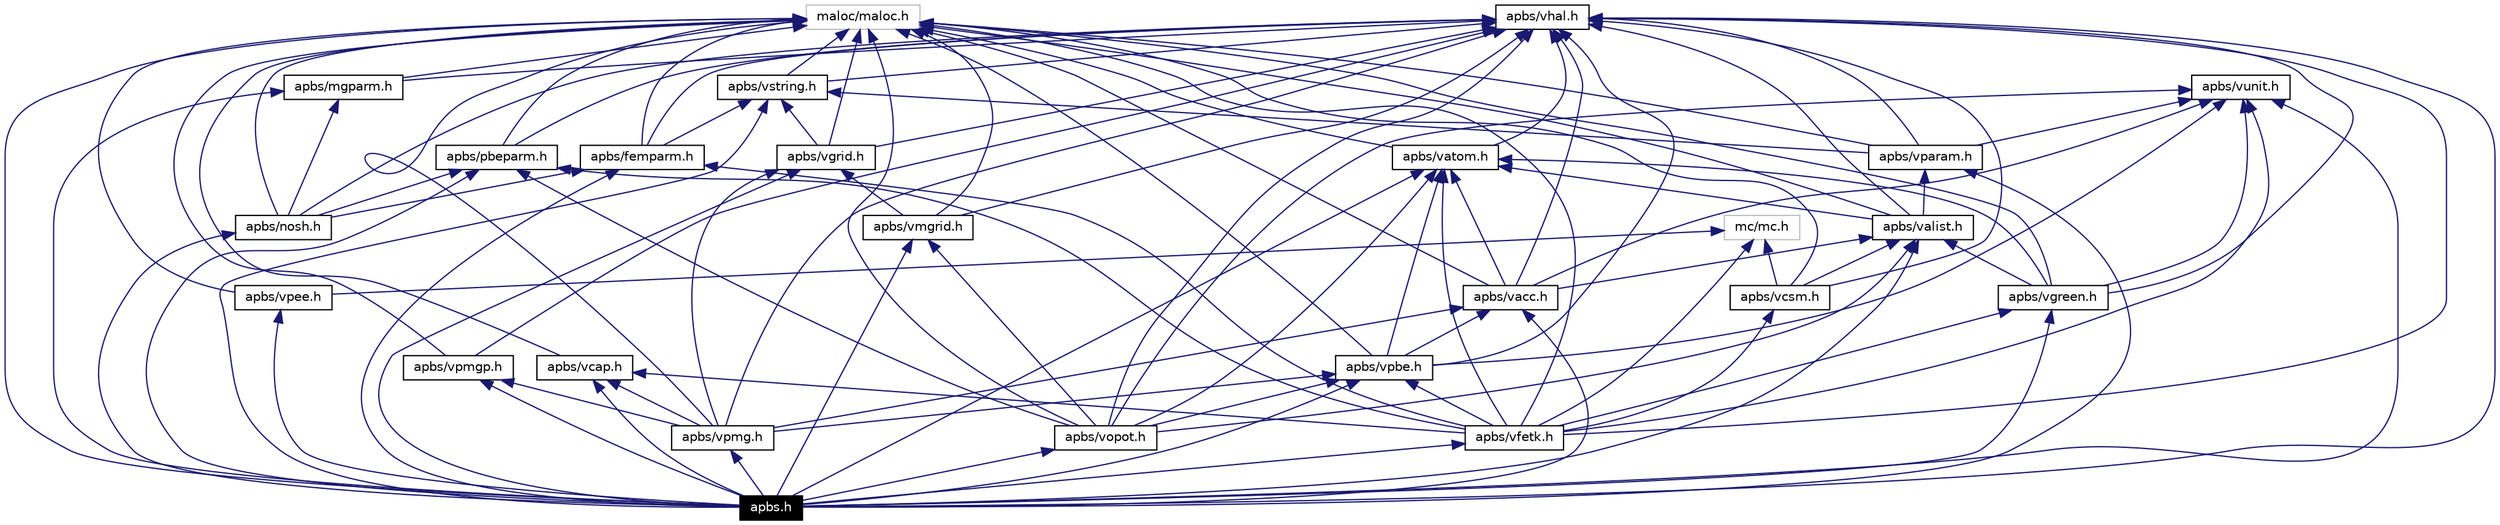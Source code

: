 digraph inheritance
{
  Node0 [shape="box",label="apbs.h",fontsize=10,height=0.2,width=0.4,fontname="Helvetica",color="black",style="filled" fontcolor="white"];
  Node1 -> Node0 [dir=back,color="midnightblue",fontsize=10,style="solid",fontname="Helvetica"];
  Node1 [shape="box",label="maloc/maloc.h",fontsize=10,height=0.2,width=0.4,fontname="Helvetica",color="grey75"];
  Node2 -> Node0 [dir=back,color="midnightblue",fontsize=10,style="solid",fontname="Helvetica"];
  Node2 [shape="box",label="apbs/femparm.h",fontsize=10,height=0.2,width=0.4,fontname="Helvetica",color="black",URL="$femparm_8h.html"];
  Node1 -> Node2 [dir=back,color="midnightblue",fontsize=10,style="solid",fontname="Helvetica"];
  Node3 -> Node2 [dir=back,color="midnightblue",fontsize=10,style="solid",fontname="Helvetica"];
  Node3 [shape="box",label="apbs/vhal.h",fontsize=10,height=0.2,width=0.4,fontname="Helvetica",color="black",URL="$vhal_8h.html"];
  Node4 -> Node2 [dir=back,color="midnightblue",fontsize=10,style="solid",fontname="Helvetica"];
  Node4 [shape="box",label="apbs/vstring.h",fontsize=10,height=0.2,width=0.4,fontname="Helvetica",color="black",URL="$vstring_8h.html"];
  Node1 -> Node4 [dir=back,color="midnightblue",fontsize=10,style="solid",fontname="Helvetica"];
  Node3 -> Node4 [dir=back,color="midnightblue",fontsize=10,style="solid",fontname="Helvetica"];
  Node5 -> Node0 [dir=back,color="midnightblue",fontsize=10,style="solid",fontname="Helvetica"];
  Node5 [shape="box",label="apbs/mgparm.h",fontsize=10,height=0.2,width=0.4,fontname="Helvetica",color="black",URL="$mgparm_8h.html"];
  Node1 -> Node5 [dir=back,color="midnightblue",fontsize=10,style="solid",fontname="Helvetica"];
  Node3 -> Node5 [dir=back,color="midnightblue",fontsize=10,style="solid",fontname="Helvetica"];
  Node6 -> Node0 [dir=back,color="midnightblue",fontsize=10,style="solid",fontname="Helvetica"];
  Node6 [shape="box",label="apbs/nosh.h",fontsize=10,height=0.2,width=0.4,fontname="Helvetica",color="black",URL="$nosh_8h.html"];
  Node1 -> Node6 [dir=back,color="midnightblue",fontsize=10,style="solid",fontname="Helvetica"];
  Node3 -> Node6 [dir=back,color="midnightblue",fontsize=10,style="solid",fontname="Helvetica"];
  Node7 -> Node6 [dir=back,color="midnightblue",fontsize=10,style="solid",fontname="Helvetica"];
  Node7 [shape="box",label="apbs/pbeparm.h",fontsize=10,height=0.2,width=0.4,fontname="Helvetica",color="black",URL="$pbeparm_8h.html"];
  Node1 -> Node7 [dir=back,color="midnightblue",fontsize=10,style="solid",fontname="Helvetica"];
  Node3 -> Node7 [dir=back,color="midnightblue",fontsize=10,style="solid",fontname="Helvetica"];
  Node5 -> Node6 [dir=back,color="midnightblue",fontsize=10,style="solid",fontname="Helvetica"];
  Node2 -> Node6 [dir=back,color="midnightblue",fontsize=10,style="solid",fontname="Helvetica"];
  Node7 -> Node0 [dir=back,color="midnightblue",fontsize=10,style="solid",fontname="Helvetica"];
  Node8 -> Node0 [dir=back,color="midnightblue",fontsize=10,style="solid",fontname="Helvetica"];
  Node8 [shape="box",label="apbs/vacc.h",fontsize=10,height=0.2,width=0.4,fontname="Helvetica",color="black",URL="$vacc_8h.html"];
  Node1 -> Node8 [dir=back,color="midnightblue",fontsize=10,style="solid",fontname="Helvetica"];
  Node3 -> Node8 [dir=back,color="midnightblue",fontsize=10,style="solid",fontname="Helvetica"];
  Node9 -> Node8 [dir=back,color="midnightblue",fontsize=10,style="solid",fontname="Helvetica"];
  Node9 [shape="box",label="apbs/valist.h",fontsize=10,height=0.2,width=0.4,fontname="Helvetica",color="black",URL="$valist_8h.html"];
  Node1 -> Node9 [dir=back,color="midnightblue",fontsize=10,style="solid",fontname="Helvetica"];
  Node3 -> Node9 [dir=back,color="midnightblue",fontsize=10,style="solid",fontname="Helvetica"];
  Node10 -> Node9 [dir=back,color="midnightblue",fontsize=10,style="solid",fontname="Helvetica"];
  Node10 [shape="box",label="apbs/vatom.h",fontsize=10,height=0.2,width=0.4,fontname="Helvetica",color="black",URL="$vatom_8h.html"];
  Node1 -> Node10 [dir=back,color="midnightblue",fontsize=10,style="solid",fontname="Helvetica"];
  Node3 -> Node10 [dir=back,color="midnightblue",fontsize=10,style="solid",fontname="Helvetica"];
  Node11 -> Node9 [dir=back,color="midnightblue",fontsize=10,style="solid",fontname="Helvetica"];
  Node11 [shape="box",label="apbs/vparam.h",fontsize=10,height=0.2,width=0.4,fontname="Helvetica",color="black",URL="$vparam_8h.html"];
  Node1 -> Node11 [dir=back,color="midnightblue",fontsize=10,style="solid",fontname="Helvetica"];
  Node3 -> Node11 [dir=back,color="midnightblue",fontsize=10,style="solid",fontname="Helvetica"];
  Node12 -> Node11 [dir=back,color="midnightblue",fontsize=10,style="solid",fontname="Helvetica"];
  Node12 [shape="box",label="apbs/vunit.h",fontsize=10,height=0.2,width=0.4,fontname="Helvetica",color="black",URL="$vunit_8h.html"];
  Node4 -> Node11 [dir=back,color="midnightblue",fontsize=10,style="solid",fontname="Helvetica"];
  Node10 -> Node8 [dir=back,color="midnightblue",fontsize=10,style="solid",fontname="Helvetica"];
  Node12 -> Node8 [dir=back,color="midnightblue",fontsize=10,style="solid",fontname="Helvetica"];
  Node9 -> Node0 [dir=back,color="midnightblue",fontsize=10,style="solid",fontname="Helvetica"];
  Node10 -> Node0 [dir=back,color="midnightblue",fontsize=10,style="solid",fontname="Helvetica"];
  Node13 -> Node0 [dir=back,color="midnightblue",fontsize=10,style="solid",fontname="Helvetica"];
  Node13 [shape="box",label="apbs/vcap.h",fontsize=10,height=0.2,width=0.4,fontname="Helvetica",color="black",URL="$vcap_8h.html"];
  Node1 -> Node13 [dir=back,color="midnightblue",fontsize=10,style="solid",fontname="Helvetica"];
  Node14 -> Node0 [dir=back,color="midnightblue",fontsize=10,style="solid",fontname="Helvetica"];
  Node14 [shape="box",label="apbs/vgreen.h",fontsize=10,height=0.2,width=0.4,fontname="Helvetica",color="black",URL="$vgreen_8h.html"];
  Node1 -> Node14 [dir=back,color="midnightblue",fontsize=10,style="solid",fontname="Helvetica"];
  Node3 -> Node14 [dir=back,color="midnightblue",fontsize=10,style="solid",fontname="Helvetica"];
  Node12 -> Node14 [dir=back,color="midnightblue",fontsize=10,style="solid",fontname="Helvetica"];
  Node10 -> Node14 [dir=back,color="midnightblue",fontsize=10,style="solid",fontname="Helvetica"];
  Node9 -> Node14 [dir=back,color="midnightblue",fontsize=10,style="solid",fontname="Helvetica"];
  Node3 -> Node0 [dir=back,color="midnightblue",fontsize=10,style="solid",fontname="Helvetica"];
  Node15 -> Node0 [dir=back,color="midnightblue",fontsize=10,style="solid",fontname="Helvetica"];
  Node15 [shape="box",label="apbs/vpbe.h",fontsize=10,height=0.2,width=0.4,fontname="Helvetica",color="black",URL="$vpbe_8h.html"];
  Node1 -> Node15 [dir=back,color="midnightblue",fontsize=10,style="solid",fontname="Helvetica"];
  Node3 -> Node15 [dir=back,color="midnightblue",fontsize=10,style="solid",fontname="Helvetica"];
  Node12 -> Node15 [dir=back,color="midnightblue",fontsize=10,style="solid",fontname="Helvetica"];
  Node10 -> Node15 [dir=back,color="midnightblue",fontsize=10,style="solid",fontname="Helvetica"];
  Node8 -> Node15 [dir=back,color="midnightblue",fontsize=10,style="solid",fontname="Helvetica"];
  Node4 -> Node0 [dir=back,color="midnightblue",fontsize=10,style="solid",fontname="Helvetica"];
  Node12 -> Node0 [dir=back,color="midnightblue",fontsize=10,style="solid",fontname="Helvetica"];
  Node11 -> Node0 [dir=back,color="midnightblue",fontsize=10,style="solid",fontname="Helvetica"];
  Node16 -> Node0 [dir=back,color="midnightblue",fontsize=10,style="solid",fontname="Helvetica"];
  Node16 [shape="box",label="apbs/vgrid.h",fontsize=10,height=0.2,width=0.4,fontname="Helvetica",color="black",URL="$vgrid_8h.html"];
  Node1 -> Node16 [dir=back,color="midnightblue",fontsize=10,style="solid",fontname="Helvetica"];
  Node3 -> Node16 [dir=back,color="midnightblue",fontsize=10,style="solid",fontname="Helvetica"];
  Node4 -> Node16 [dir=back,color="midnightblue",fontsize=10,style="solid",fontname="Helvetica"];
  Node17 -> Node0 [dir=back,color="midnightblue",fontsize=10,style="solid",fontname="Helvetica"];
  Node17 [shape="box",label="apbs/vmgrid.h",fontsize=10,height=0.2,width=0.4,fontname="Helvetica",color="black",URL="$vmgrid_8h.html"];
  Node1 -> Node17 [dir=back,color="midnightblue",fontsize=10,style="solid",fontname="Helvetica"];
  Node3 -> Node17 [dir=back,color="midnightblue",fontsize=10,style="solid",fontname="Helvetica"];
  Node16 -> Node17 [dir=back,color="midnightblue",fontsize=10,style="solid",fontname="Helvetica"];
  Node18 -> Node0 [dir=back,color="midnightblue",fontsize=10,style="solid",fontname="Helvetica"];
  Node18 [shape="box",label="apbs/vopot.h",fontsize=10,height=0.2,width=0.4,fontname="Helvetica",color="black",URL="$vopot_8h.html"];
  Node1 -> Node18 [dir=back,color="midnightblue",fontsize=10,style="solid",fontname="Helvetica"];
  Node3 -> Node18 [dir=back,color="midnightblue",fontsize=10,style="solid",fontname="Helvetica"];
  Node10 -> Node18 [dir=back,color="midnightblue",fontsize=10,style="solid",fontname="Helvetica"];
  Node9 -> Node18 [dir=back,color="midnightblue",fontsize=10,style="solid",fontname="Helvetica"];
  Node17 -> Node18 [dir=back,color="midnightblue",fontsize=10,style="solid",fontname="Helvetica"];
  Node12 -> Node18 [dir=back,color="midnightblue",fontsize=10,style="solid",fontname="Helvetica"];
  Node15 -> Node18 [dir=back,color="midnightblue",fontsize=10,style="solid",fontname="Helvetica"];
  Node7 -> Node18 [dir=back,color="midnightblue",fontsize=10,style="solid",fontname="Helvetica"];
  Node19 -> Node0 [dir=back,color="midnightblue",fontsize=10,style="solid",fontname="Helvetica"];
  Node19 [shape="box",label="apbs/vpmg.h",fontsize=10,height=0.2,width=0.4,fontname="Helvetica",color="black",URL="$vpmg_8h.html"];
  Node1 -> Node19 [dir=back,color="midnightblue",fontsize=10,style="solid",fontname="Helvetica"];
  Node3 -> Node19 [dir=back,color="midnightblue",fontsize=10,style="solid",fontname="Helvetica"];
  Node20 -> Node19 [dir=back,color="midnightblue",fontsize=10,style="solid",fontname="Helvetica"];
  Node20 [shape="box",label="apbs/vpmgp.h",fontsize=10,height=0.2,width=0.4,fontname="Helvetica",color="black",URL="$vpmgp_8h.html"];
  Node1 -> Node20 [dir=back,color="midnightblue",fontsize=10,style="solid",fontname="Helvetica"];
  Node3 -> Node20 [dir=back,color="midnightblue",fontsize=10,style="solid",fontname="Helvetica"];
  Node8 -> Node19 [dir=back,color="midnightblue",fontsize=10,style="solid",fontname="Helvetica"];
  Node13 -> Node19 [dir=back,color="midnightblue",fontsize=10,style="solid",fontname="Helvetica"];
  Node15 -> Node19 [dir=back,color="midnightblue",fontsize=10,style="solid",fontname="Helvetica"];
  Node16 -> Node19 [dir=back,color="midnightblue",fontsize=10,style="solid",fontname="Helvetica"];
  Node20 -> Node0 [dir=back,color="midnightblue",fontsize=10,style="solid",fontname="Helvetica"];
  Node21 -> Node0 [dir=back,color="midnightblue",fontsize=10,style="solid",fontname="Helvetica"];
  Node21 [shape="box",label="apbs/vfetk.h",fontsize=10,height=0.2,width=0.4,fontname="Helvetica",color="black",URL="$vfetk_8h.html"];
  Node1 -> Node21 [dir=back,color="midnightblue",fontsize=10,style="solid",fontname="Helvetica"];
  Node22 -> Node21 [dir=back,color="midnightblue",fontsize=10,style="solid",fontname="Helvetica"];
  Node22 [shape="box",label="mc/mc.h",fontsize=10,height=0.2,width=0.4,fontname="Helvetica",color="grey75"];
  Node3 -> Node21 [dir=back,color="midnightblue",fontsize=10,style="solid",fontname="Helvetica"];
  Node10 -> Node21 [dir=back,color="midnightblue",fontsize=10,style="solid",fontname="Helvetica"];
  Node23 -> Node21 [dir=back,color="midnightblue",fontsize=10,style="solid",fontname="Helvetica"];
  Node23 [shape="box",label="apbs/vcsm.h",fontsize=10,height=0.2,width=0.4,fontname="Helvetica",color="black",URL="$vcsm_8h.html"];
  Node1 -> Node23 [dir=back,color="midnightblue",fontsize=10,style="solid",fontname="Helvetica"];
  Node3 -> Node23 [dir=back,color="midnightblue",fontsize=10,style="solid",fontname="Helvetica"];
  Node9 -> Node23 [dir=back,color="midnightblue",fontsize=10,style="solid",fontname="Helvetica"];
  Node22 -> Node23 [dir=back,color="midnightblue",fontsize=10,style="solid",fontname="Helvetica"];
  Node15 -> Node21 [dir=back,color="midnightblue",fontsize=10,style="solid",fontname="Helvetica"];
  Node12 -> Node21 [dir=back,color="midnightblue",fontsize=10,style="solid",fontname="Helvetica"];
  Node14 -> Node21 [dir=back,color="midnightblue",fontsize=10,style="solid",fontname="Helvetica"];
  Node13 -> Node21 [dir=back,color="midnightblue",fontsize=10,style="solid",fontname="Helvetica"];
  Node7 -> Node21 [dir=back,color="midnightblue",fontsize=10,style="solid",fontname="Helvetica"];
  Node2 -> Node21 [dir=back,color="midnightblue",fontsize=10,style="solid",fontname="Helvetica"];
  Node24 -> Node0 [dir=back,color="midnightblue",fontsize=10,style="solid",fontname="Helvetica"];
  Node24 [shape="box",label="apbs/vpee.h",fontsize=10,height=0.2,width=0.4,fontname="Helvetica",color="black",URL="$vpee_8h.html"];
  Node1 -> Node24 [dir=back,color="midnightblue",fontsize=10,style="solid",fontname="Helvetica"];
  Node22 -> Node24 [dir=back,color="midnightblue",fontsize=10,style="solid",fontname="Helvetica"];
}
